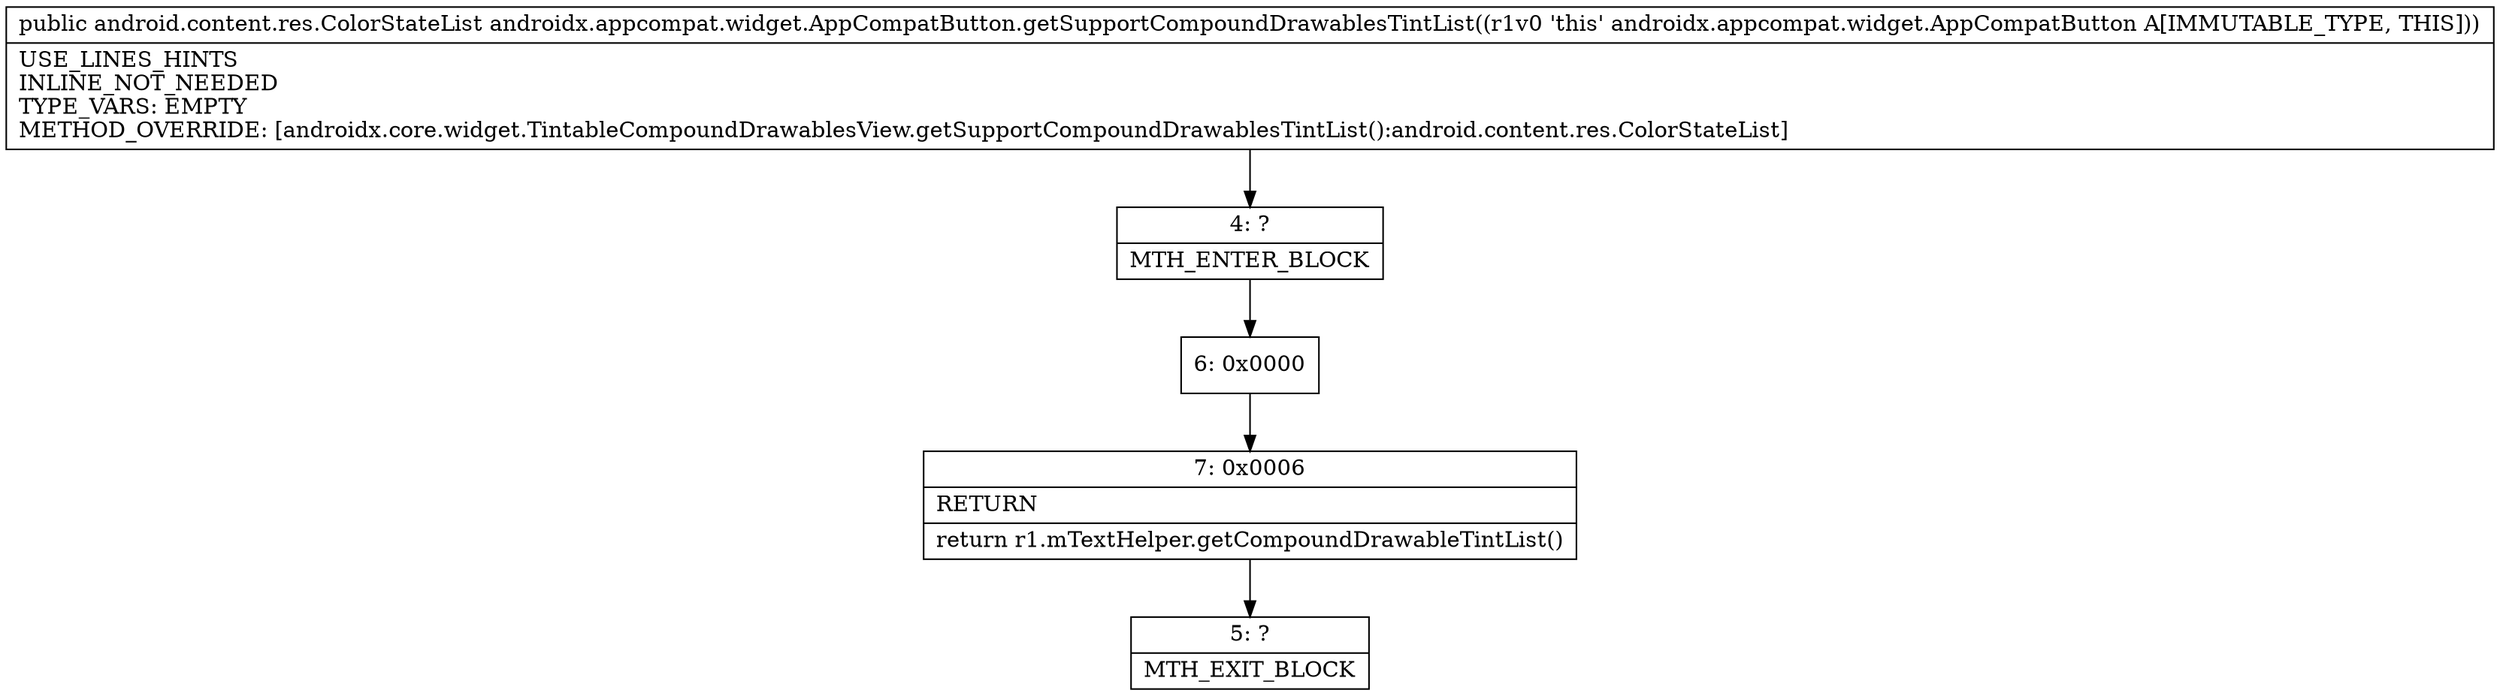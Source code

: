digraph "CFG forandroidx.appcompat.widget.AppCompatButton.getSupportCompoundDrawablesTintList()Landroid\/content\/res\/ColorStateList;" {
Node_4 [shape=record,label="{4\:\ ?|MTH_ENTER_BLOCK\l}"];
Node_6 [shape=record,label="{6\:\ 0x0000}"];
Node_7 [shape=record,label="{7\:\ 0x0006|RETURN\l|return r1.mTextHelper.getCompoundDrawableTintList()\l}"];
Node_5 [shape=record,label="{5\:\ ?|MTH_EXIT_BLOCK\l}"];
MethodNode[shape=record,label="{public android.content.res.ColorStateList androidx.appcompat.widget.AppCompatButton.getSupportCompoundDrawablesTintList((r1v0 'this' androidx.appcompat.widget.AppCompatButton A[IMMUTABLE_TYPE, THIS]))  | USE_LINES_HINTS\lINLINE_NOT_NEEDED\lTYPE_VARS: EMPTY\lMETHOD_OVERRIDE: [androidx.core.widget.TintableCompoundDrawablesView.getSupportCompoundDrawablesTintList():android.content.res.ColorStateList]\l}"];
MethodNode -> Node_4;Node_4 -> Node_6;
Node_6 -> Node_7;
Node_7 -> Node_5;
}

